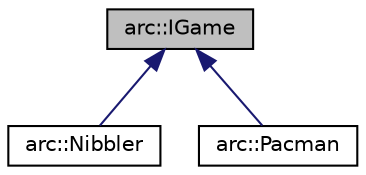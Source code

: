 digraph "arc::IGame"
{
 // LATEX_PDF_SIZE
  edge [fontname="Helvetica",fontsize="10",labelfontname="Helvetica",labelfontsize="10"];
  node [fontname="Helvetica",fontsize="10",shape=record];
  Node1 [label="arc::IGame",height=0.2,width=0.4,color="black", fillcolor="grey75", style="filled", fontcolor="black",tooltip="Interface for a game library."];
  Node1 -> Node2 [dir="back",color="midnightblue",fontsize="10",style="solid",fontname="Helvetica"];
  Node2 [label="arc::Nibbler",height=0.2,width=0.4,color="black", fillcolor="white", style="filled",URL="$classarc_1_1Nibbler.html",tooltip=" "];
  Node1 -> Node3 [dir="back",color="midnightblue",fontsize="10",style="solid",fontname="Helvetica"];
  Node3 [label="arc::Pacman",height=0.2,width=0.4,color="black", fillcolor="white", style="filled",URL="$classarc_1_1Pacman.html",tooltip=" "];
}
